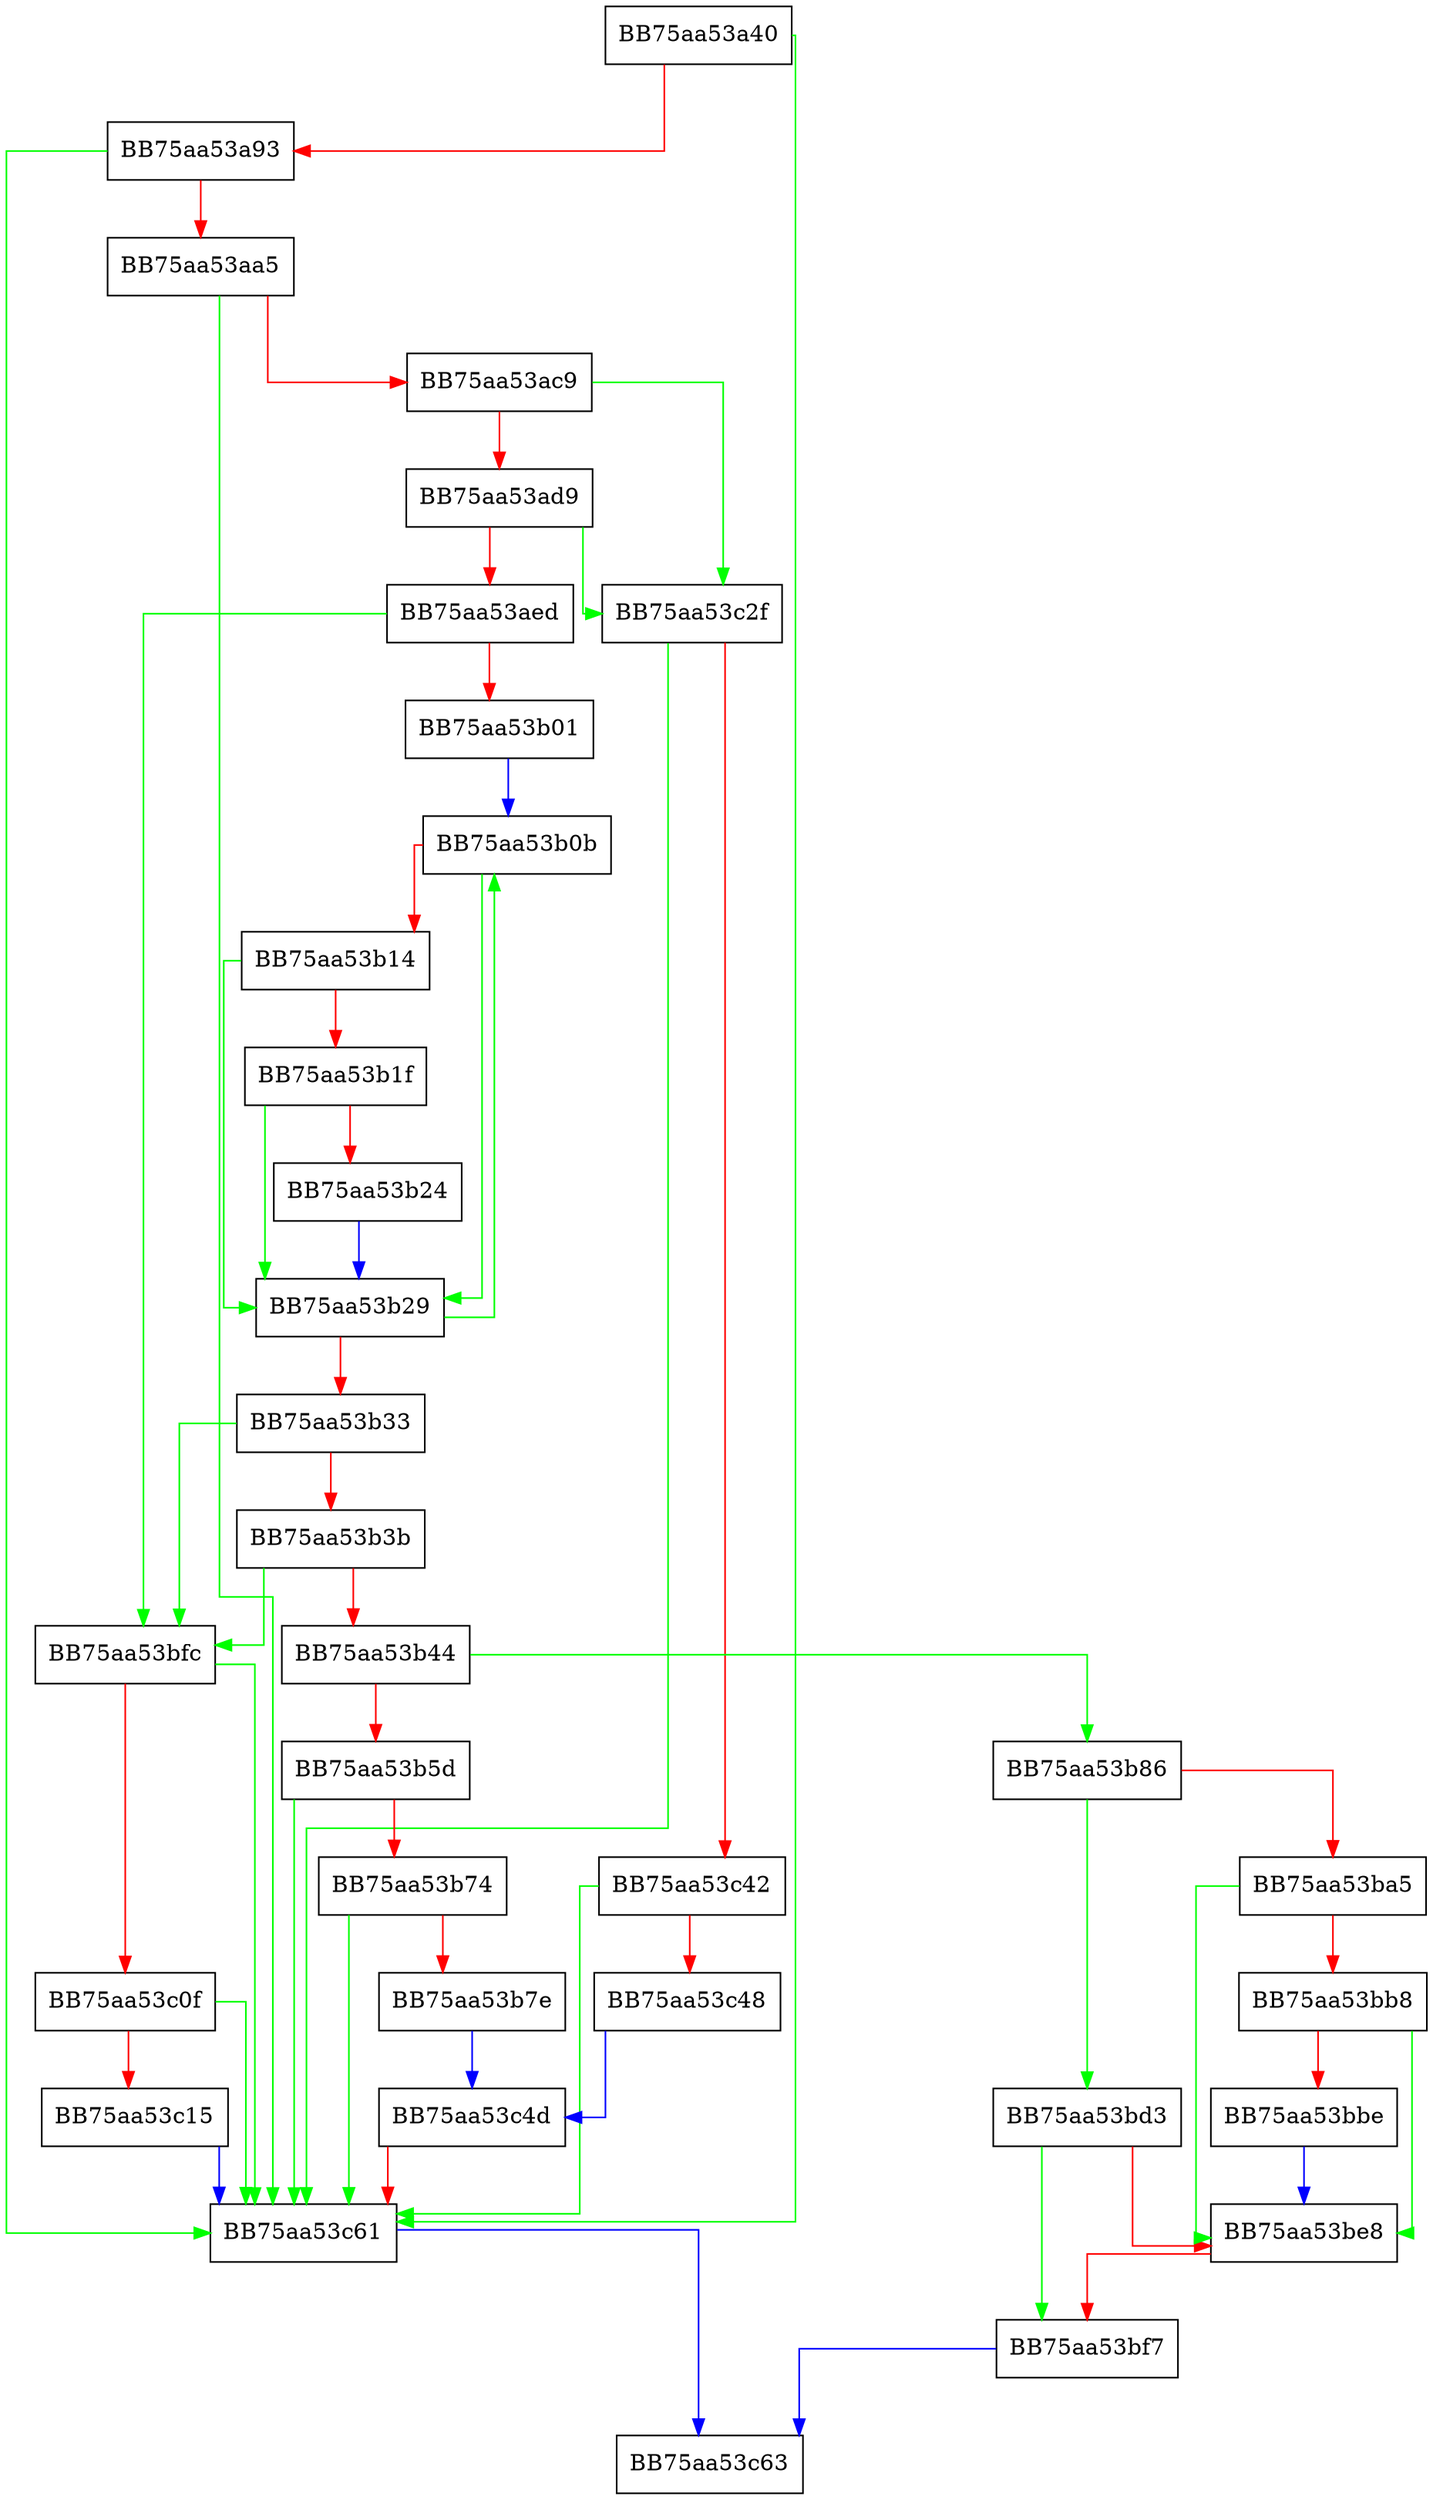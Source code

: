 digraph unpack {
  node [shape="box"];
  graph [splines=ortho];
  BB75aa53a40 -> BB75aa53c61 [color="green"];
  BB75aa53a40 -> BB75aa53a93 [color="red"];
  BB75aa53a93 -> BB75aa53c61 [color="green"];
  BB75aa53a93 -> BB75aa53aa5 [color="red"];
  BB75aa53aa5 -> BB75aa53c61 [color="green"];
  BB75aa53aa5 -> BB75aa53ac9 [color="red"];
  BB75aa53ac9 -> BB75aa53c2f [color="green"];
  BB75aa53ac9 -> BB75aa53ad9 [color="red"];
  BB75aa53ad9 -> BB75aa53c2f [color="green"];
  BB75aa53ad9 -> BB75aa53aed [color="red"];
  BB75aa53aed -> BB75aa53bfc [color="green"];
  BB75aa53aed -> BB75aa53b01 [color="red"];
  BB75aa53b01 -> BB75aa53b0b [color="blue"];
  BB75aa53b0b -> BB75aa53b29 [color="green"];
  BB75aa53b0b -> BB75aa53b14 [color="red"];
  BB75aa53b14 -> BB75aa53b29 [color="green"];
  BB75aa53b14 -> BB75aa53b1f [color="red"];
  BB75aa53b1f -> BB75aa53b29 [color="green"];
  BB75aa53b1f -> BB75aa53b24 [color="red"];
  BB75aa53b24 -> BB75aa53b29 [color="blue"];
  BB75aa53b29 -> BB75aa53b0b [color="green"];
  BB75aa53b29 -> BB75aa53b33 [color="red"];
  BB75aa53b33 -> BB75aa53bfc [color="green"];
  BB75aa53b33 -> BB75aa53b3b [color="red"];
  BB75aa53b3b -> BB75aa53bfc [color="green"];
  BB75aa53b3b -> BB75aa53b44 [color="red"];
  BB75aa53b44 -> BB75aa53b86 [color="green"];
  BB75aa53b44 -> BB75aa53b5d [color="red"];
  BB75aa53b5d -> BB75aa53c61 [color="green"];
  BB75aa53b5d -> BB75aa53b74 [color="red"];
  BB75aa53b74 -> BB75aa53c61 [color="green"];
  BB75aa53b74 -> BB75aa53b7e [color="red"];
  BB75aa53b7e -> BB75aa53c4d [color="blue"];
  BB75aa53b86 -> BB75aa53bd3 [color="green"];
  BB75aa53b86 -> BB75aa53ba5 [color="red"];
  BB75aa53ba5 -> BB75aa53be8 [color="green"];
  BB75aa53ba5 -> BB75aa53bb8 [color="red"];
  BB75aa53bb8 -> BB75aa53be8 [color="green"];
  BB75aa53bb8 -> BB75aa53bbe [color="red"];
  BB75aa53bbe -> BB75aa53be8 [color="blue"];
  BB75aa53bd3 -> BB75aa53bf7 [color="green"];
  BB75aa53bd3 -> BB75aa53be8 [color="red"];
  BB75aa53be8 -> BB75aa53bf7 [color="red"];
  BB75aa53bf7 -> BB75aa53c63 [color="blue"];
  BB75aa53bfc -> BB75aa53c61 [color="green"];
  BB75aa53bfc -> BB75aa53c0f [color="red"];
  BB75aa53c0f -> BB75aa53c61 [color="green"];
  BB75aa53c0f -> BB75aa53c15 [color="red"];
  BB75aa53c15 -> BB75aa53c61 [color="blue"];
  BB75aa53c2f -> BB75aa53c61 [color="green"];
  BB75aa53c2f -> BB75aa53c42 [color="red"];
  BB75aa53c42 -> BB75aa53c61 [color="green"];
  BB75aa53c42 -> BB75aa53c48 [color="red"];
  BB75aa53c48 -> BB75aa53c4d [color="blue"];
  BB75aa53c4d -> BB75aa53c61 [color="red"];
  BB75aa53c61 -> BB75aa53c63 [color="blue"];
}